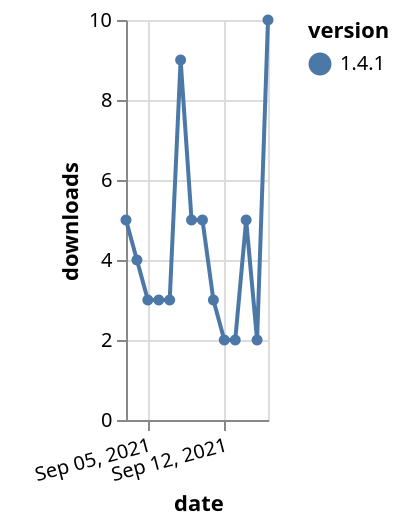 {"$schema": "https://vega.github.io/schema/vega-lite/v5.json", "description": "A simple bar chart with embedded data.", "data": {"values": [{"date": "2021-09-03", "total": 12025, "delta": 5, "version": "1.4.1"}, {"date": "2021-09-04", "total": 12029, "delta": 4, "version": "1.4.1"}, {"date": "2021-09-05", "total": 12032, "delta": 3, "version": "1.4.1"}, {"date": "2021-09-06", "total": 12035, "delta": 3, "version": "1.4.1"}, {"date": "2021-09-07", "total": 12038, "delta": 3, "version": "1.4.1"}, {"date": "2021-09-08", "total": 12047, "delta": 9, "version": "1.4.1"}, {"date": "2021-09-09", "total": 12052, "delta": 5, "version": "1.4.1"}, {"date": "2021-09-10", "total": 12057, "delta": 5, "version": "1.4.1"}, {"date": "2021-09-11", "total": 12060, "delta": 3, "version": "1.4.1"}, {"date": "2021-09-12", "total": 12062, "delta": 2, "version": "1.4.1"}, {"date": "2021-09-13", "total": 12064, "delta": 2, "version": "1.4.1"}, {"date": "2021-09-14", "total": 12069, "delta": 5, "version": "1.4.1"}, {"date": "2021-09-15", "total": 12071, "delta": 2, "version": "1.4.1"}, {"date": "2021-09-16", "total": 12081, "delta": 10, "version": "1.4.1"}]}, "width": "container", "mark": {"type": "line", "point": {"filled": true}}, "encoding": {"x": {"field": "date", "type": "temporal", "timeUnit": "yearmonthdate", "title": "date", "axis": {"labelAngle": -15}}, "y": {"field": "delta", "type": "quantitative", "title": "downloads"}, "color": {"field": "version", "type": "nominal"}, "tooltip": {"field": "delta"}}}
